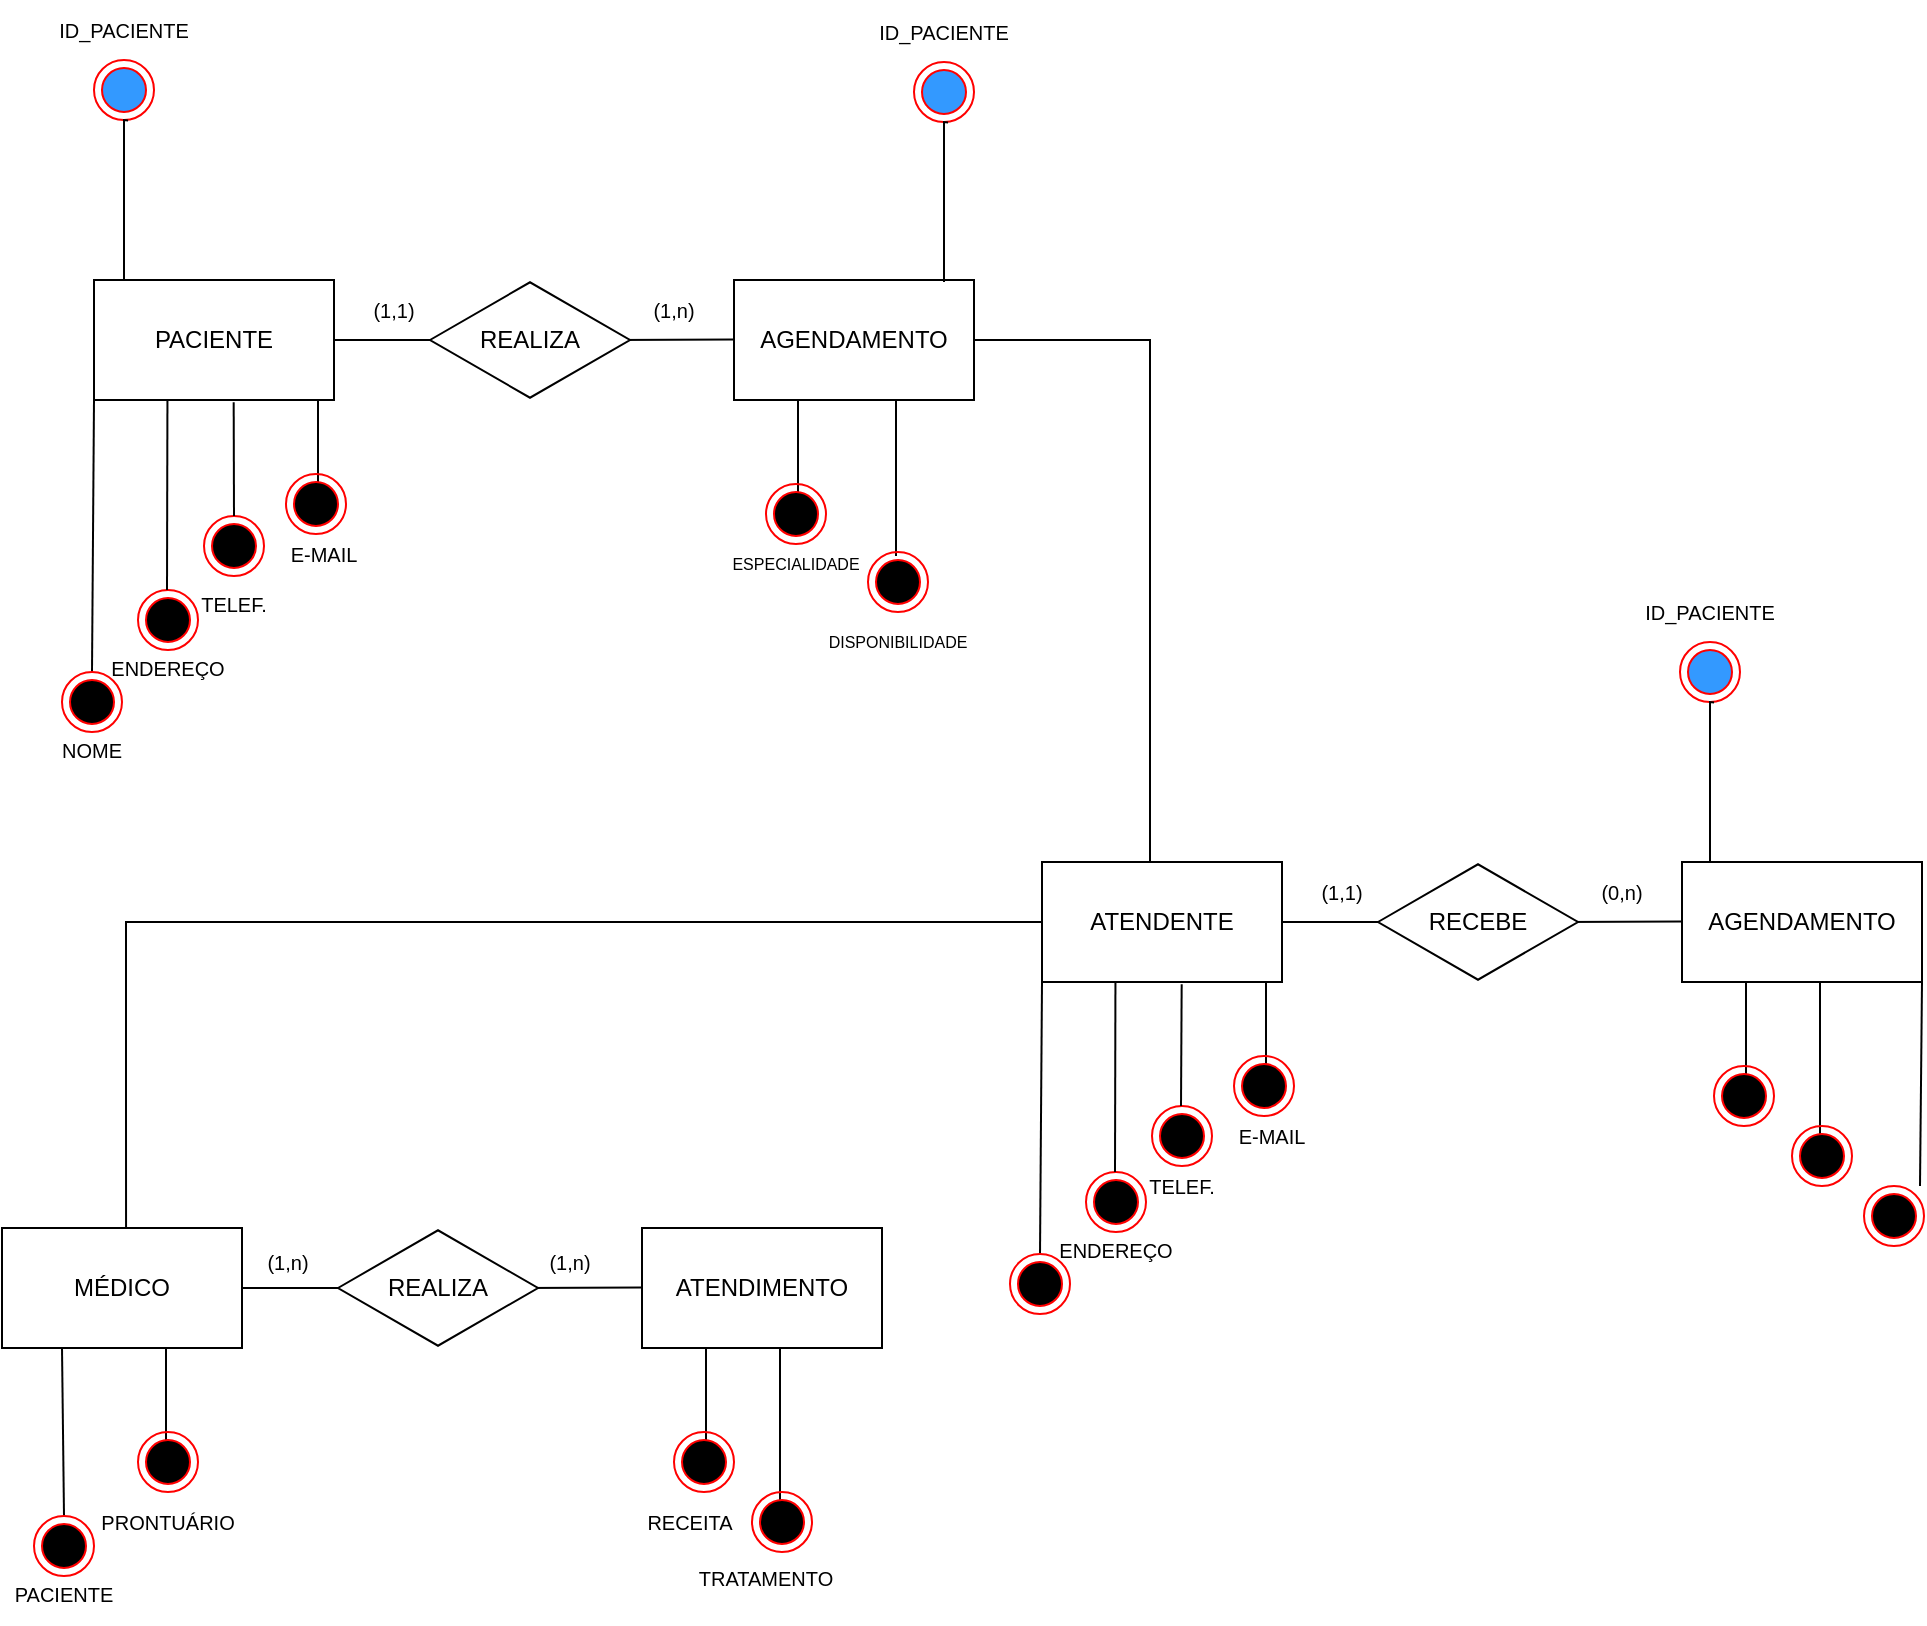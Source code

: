 <mxfile version="21.6.8" type="device">
  <diagram name="Página-1" id="DozZHBBMQy7a1vYMkqmq">
    <mxGraphModel dx="785" dy="469" grid="1" gridSize="8" guides="1" tooltips="1" connect="1" arrows="1" fold="1" page="1" pageScale="1" pageWidth="827" pageHeight="1169" math="0" shadow="0">
      <root>
        <mxCell id="0" />
        <mxCell id="1" parent="0" />
        <mxCell id="pHNMhlp0A_lj9864TTKH-37" value="PACIENTE" style="rounded=0;whiteSpace=wrap;html=1;" parent="1" vertex="1">
          <mxGeometry x="80" y="710" width="120" height="60" as="geometry" />
        </mxCell>
        <mxCell id="pHNMhlp0A_lj9864TTKH-189" value="" style="edgeStyle=orthogonalEdgeStyle;rounded=0;orthogonalLoop=1;jettySize=auto;html=1;entryX=0.449;entryY=-0.003;entryDx=0;entryDy=0;entryPerimeter=0;" parent="1" source="pHNMhlp0A_lj9864TTKH-38" target="pHNMhlp0A_lj9864TTKH-116" edge="1">
          <mxGeometry relative="1" as="geometry">
            <mxPoint x="624" y="952" as="targetPoint" />
            <Array as="points">
              <mxPoint x="608" y="740" />
              <mxPoint x="608" y="1003" />
              <mxPoint x="608" y="1003" />
            </Array>
          </mxGeometry>
        </mxCell>
        <mxCell id="pHNMhlp0A_lj9864TTKH-38" value="AGENDAMENTO" style="rounded=0;whiteSpace=wrap;html=1;" parent="1" vertex="1">
          <mxGeometry x="400" y="710" width="120" height="60" as="geometry" />
        </mxCell>
        <mxCell id="pHNMhlp0A_lj9864TTKH-44" value="" style="endArrow=none;html=1;rounded=0;entryX=0;entryY=0.5;entryDx=0;entryDy=0;" parent="1" edge="1">
          <mxGeometry width="50" height="50" relative="1" as="geometry">
            <mxPoint x="200" y="740" as="sourcePoint" />
            <mxPoint x="260.0" y="740" as="targetPoint" />
          </mxGeometry>
        </mxCell>
        <mxCell id="pHNMhlp0A_lj9864TTKH-45" value="" style="endArrow=none;html=1;rounded=0;entryX=0;entryY=0.5;entryDx=0;entryDy=0;" parent="1" edge="1">
          <mxGeometry width="50" height="50" relative="1" as="geometry">
            <mxPoint x="340" y="740" as="sourcePoint" />
            <mxPoint x="400" y="739.71" as="targetPoint" />
          </mxGeometry>
        </mxCell>
        <mxCell id="pHNMhlp0A_lj9864TTKH-46" value="(1,1)" style="text;strokeColor=none;align=center;fillColor=none;html=1;verticalAlign=middle;whiteSpace=wrap;rounded=0;fontSize=10;" parent="1" vertex="1">
          <mxGeometry x="200" y="710" width="60" height="30" as="geometry" />
        </mxCell>
        <mxCell id="pHNMhlp0A_lj9864TTKH-47" value="(1,n)" style="text;strokeColor=none;align=center;fillColor=none;html=1;verticalAlign=middle;whiteSpace=wrap;rounded=0;fontSize=10;" parent="1" vertex="1">
          <mxGeometry x="340" y="710" width="60" height="30" as="geometry" />
        </mxCell>
        <mxCell id="pHNMhlp0A_lj9864TTKH-50" value="" style="endArrow=none;html=1;rounded=0;exitX=0.5;exitY=0;exitDx=0;exitDy=0;entryX=0;entryY=1;entryDx=0;entryDy=0;" parent="1" source="pHNMhlp0A_lj9864TTKH-53" target="pHNMhlp0A_lj9864TTKH-37" edge="1">
          <mxGeometry width="50" height="50" relative="1" as="geometry">
            <mxPoint x="80" y="866" as="sourcePoint" />
            <mxPoint x="80" y="804" as="targetPoint" />
          </mxGeometry>
        </mxCell>
        <mxCell id="pHNMhlp0A_lj9864TTKH-51" value="REALIZA" style="html=1;whiteSpace=wrap;aspect=fixed;shape=isoRectangle;" parent="1" vertex="1">
          <mxGeometry x="248" y="710" width="100" height="60" as="geometry" />
        </mxCell>
        <mxCell id="pHNMhlp0A_lj9864TTKH-53" value="" style="ellipse;html=1;shape=endState;fillColor=#000000;strokeColor=#ff0000;" parent="1" vertex="1">
          <mxGeometry x="64" y="906" width="30" height="30" as="geometry" />
        </mxCell>
        <mxCell id="pHNMhlp0A_lj9864TTKH-55" value="" style="ellipse;html=1;shape=endState;fillColor=#000000;strokeColor=#ff0000;" parent="1" vertex="1">
          <mxGeometry x="102" y="865" width="30" height="30" as="geometry" />
        </mxCell>
        <mxCell id="pHNMhlp0A_lj9864TTKH-56" value="" style="endArrow=none;html=1;rounded=0;" parent="1" edge="1">
          <mxGeometry width="50" height="50" relative="1" as="geometry">
            <mxPoint x="192" y="816" as="sourcePoint" />
            <mxPoint x="192" y="770" as="targetPoint" />
          </mxGeometry>
        </mxCell>
        <mxCell id="pHNMhlp0A_lj9864TTKH-57" value="" style="ellipse;html=1;shape=endState;fillColor=#000000;strokeColor=#ff0000;fontColor=none;noLabel=1;" parent="1" vertex="1">
          <mxGeometry x="176" y="807" width="30" height="30" as="geometry" />
        </mxCell>
        <mxCell id="pHNMhlp0A_lj9864TTKH-60" value="NOME" style="text;strokeColor=none;align=center;fillColor=none;html=1;verticalAlign=middle;whiteSpace=wrap;rounded=0;fontSize=10;" parent="1" vertex="1">
          <mxGeometry x="49" y="930" width="60" height="30" as="geometry" />
        </mxCell>
        <mxCell id="pHNMhlp0A_lj9864TTKH-63" value="" style="endArrow=none;html=1;rounded=0;" parent="1" edge="1">
          <mxGeometry width="50" height="50" relative="1" as="geometry">
            <mxPoint x="481" y="848" as="sourcePoint" />
            <mxPoint x="481" y="770" as="targetPoint" />
          </mxGeometry>
        </mxCell>
        <mxCell id="pHNMhlp0A_lj9864TTKH-64" value="" style="ellipse;html=1;shape=endState;fillColor=#000000;strokeColor=#ff0000;" parent="1" vertex="1">
          <mxGeometry x="467" y="846" width="30" height="30" as="geometry" />
        </mxCell>
        <mxCell id="pHNMhlp0A_lj9864TTKH-65" value="" style="endArrow=none;html=1;rounded=0;" parent="1" edge="1">
          <mxGeometry width="50" height="50" relative="1" as="geometry">
            <mxPoint x="432" y="816" as="sourcePoint" />
            <mxPoint x="432" y="770" as="targetPoint" />
          </mxGeometry>
        </mxCell>
        <mxCell id="pHNMhlp0A_lj9864TTKH-66" value="" style="ellipse;html=1;shape=endState;fillColor=#000000;strokeColor=#ff0000;" parent="1" vertex="1">
          <mxGeometry x="416" y="812" width="30" height="30" as="geometry" />
        </mxCell>
        <mxCell id="pHNMhlp0A_lj9864TTKH-88" value="ATENDIMENTO" style="rounded=0;whiteSpace=wrap;html=1;" parent="1" vertex="1">
          <mxGeometry x="354" y="1184" width="120" height="60" as="geometry" />
        </mxCell>
        <mxCell id="pHNMhlp0A_lj9864TTKH-89" value="" style="endArrow=none;html=1;rounded=0;entryX=0;entryY=0.5;entryDx=0;entryDy=0;" parent="1" edge="1">
          <mxGeometry width="50" height="50" relative="1" as="geometry">
            <mxPoint x="154" y="1214" as="sourcePoint" />
            <mxPoint x="214.0" y="1214" as="targetPoint" />
          </mxGeometry>
        </mxCell>
        <mxCell id="pHNMhlp0A_lj9864TTKH-90" value="" style="endArrow=none;html=1;rounded=0;entryX=0;entryY=0.5;entryDx=0;entryDy=0;" parent="1" edge="1">
          <mxGeometry width="50" height="50" relative="1" as="geometry">
            <mxPoint x="294" y="1214" as="sourcePoint" />
            <mxPoint x="354" y="1213.71" as="targetPoint" />
          </mxGeometry>
        </mxCell>
        <mxCell id="pHNMhlp0A_lj9864TTKH-91" value="(1,n)" style="text;strokeColor=none;align=center;fillColor=none;html=1;verticalAlign=middle;whiteSpace=wrap;rounded=0;fontSize=10;" parent="1" vertex="1">
          <mxGeometry x="147" y="1186" width="60" height="30" as="geometry" />
        </mxCell>
        <mxCell id="pHNMhlp0A_lj9864TTKH-92" value="(1,n)" style="text;strokeColor=none;align=center;fillColor=none;html=1;verticalAlign=middle;whiteSpace=wrap;rounded=0;fontSize=10;" parent="1" vertex="1">
          <mxGeometry x="288" y="1186" width="60" height="30" as="geometry" />
        </mxCell>
        <mxCell id="pHNMhlp0A_lj9864TTKH-94" value="REALIZA" style="html=1;whiteSpace=wrap;aspect=fixed;shape=isoRectangle;" parent="1" vertex="1">
          <mxGeometry x="202" y="1184" width="100" height="60" as="geometry" />
        </mxCell>
        <mxCell id="pHNMhlp0A_lj9864TTKH-96" value="" style="endArrow=none;html=1;rounded=0;exitX=0.5;exitY=0;exitDx=0;exitDy=0;entryX=0.25;entryY=1;entryDx=0;entryDy=0;" parent="1" source="pHNMhlp0A_lj9864TTKH-97" target="pHNMhlp0A_lj9864TTKH-87" edge="1">
          <mxGeometry width="50" height="50" relative="1" as="geometry">
            <mxPoint x="86" y="1322" as="sourcePoint" />
            <mxPoint x="86" y="1244" as="targetPoint" />
          </mxGeometry>
        </mxCell>
        <mxCell id="pHNMhlp0A_lj9864TTKH-97" value="" style="ellipse;html=1;shape=endState;fillColor=#000000;strokeColor=#ff0000;" parent="1" vertex="1">
          <mxGeometry x="50" y="1328" width="30" height="30" as="geometry" />
        </mxCell>
        <mxCell id="pHNMhlp0A_lj9864TTKH-98" value="" style="endArrow=none;html=1;rounded=0;" parent="1" edge="1">
          <mxGeometry width="50" height="50" relative="1" as="geometry">
            <mxPoint x="116" y="1290" as="sourcePoint" />
            <mxPoint x="116" y="1244" as="targetPoint" />
          </mxGeometry>
        </mxCell>
        <mxCell id="pHNMhlp0A_lj9864TTKH-99" value="" style="ellipse;html=1;shape=endState;fillColor=#000000;strokeColor=#ff0000;" parent="1" vertex="1">
          <mxGeometry x="102" y="1286" width="30" height="30" as="geometry" />
        </mxCell>
        <mxCell id="pHNMhlp0A_lj9864TTKH-103" value="" style="endArrow=none;html=1;rounded=0;" parent="1" edge="1">
          <mxGeometry width="50" height="50" relative="1" as="geometry">
            <mxPoint x="423" y="1322" as="sourcePoint" />
            <mxPoint x="423" y="1244" as="targetPoint" />
          </mxGeometry>
        </mxCell>
        <mxCell id="pHNMhlp0A_lj9864TTKH-104" value="" style="ellipse;html=1;shape=endState;fillColor=#000000;strokeColor=#ff0000;" parent="1" vertex="1">
          <mxGeometry x="409" y="1316" width="30" height="30" as="geometry" />
        </mxCell>
        <mxCell id="pHNMhlp0A_lj9864TTKH-105" value="" style="endArrow=none;html=1;rounded=0;" parent="1" edge="1">
          <mxGeometry width="50" height="50" relative="1" as="geometry">
            <mxPoint x="386" y="1290" as="sourcePoint" />
            <mxPoint x="386" y="1244" as="targetPoint" />
          </mxGeometry>
        </mxCell>
        <mxCell id="pHNMhlp0A_lj9864TTKH-106" value="" style="ellipse;html=1;shape=endState;fillColor=#000000;strokeColor=#ff0000;" parent="1" vertex="1">
          <mxGeometry x="370" y="1286" width="30" height="30" as="geometry" />
        </mxCell>
        <mxCell id="pHNMhlp0A_lj9864TTKH-107" value="ENDEREÇO" style="text;strokeColor=none;align=center;fillColor=none;html=1;verticalAlign=middle;whiteSpace=wrap;rounded=0;fontSize=10;" parent="1" vertex="1">
          <mxGeometry x="87" y="889" width="60" height="30" as="geometry" />
        </mxCell>
        <mxCell id="pHNMhlp0A_lj9864TTKH-110" value="" style="ellipse;html=1;shape=endState;fillColor=#000000;strokeColor=#ff0000;" parent="1" vertex="1">
          <mxGeometry x="135" y="828" width="30" height="30" as="geometry" />
        </mxCell>
        <mxCell id="pHNMhlp0A_lj9864TTKH-111" value="TELEF." style="text;strokeColor=none;align=center;fillColor=none;html=1;verticalAlign=middle;whiteSpace=wrap;rounded=0;fontSize=10;" parent="1" vertex="1">
          <mxGeometry x="120" y="857" width="60" height="30" as="geometry" />
        </mxCell>
        <mxCell id="pHNMhlp0A_lj9864TTKH-113" value="" style="endArrow=none;html=1;rounded=0;exitX=0.5;exitY=0;exitDx=0;exitDy=0;entryX=0.306;entryY=1.004;entryDx=0;entryDy=0;entryPerimeter=0;" parent="1" target="pHNMhlp0A_lj9864TTKH-37" edge="1">
          <mxGeometry width="50" height="50" relative="1" as="geometry">
            <mxPoint x="116.5" y="865" as="sourcePoint" />
            <mxPoint x="117.5" y="729" as="targetPoint" />
          </mxGeometry>
        </mxCell>
        <mxCell id="pHNMhlp0A_lj9864TTKH-114" value="" style="endArrow=none;html=1;rounded=0;exitX=0.5;exitY=0;exitDx=0;exitDy=0;entryX=0.582;entryY=1.018;entryDx=0;entryDy=0;entryPerimeter=0;" parent="1" source="pHNMhlp0A_lj9864TTKH-110" target="pHNMhlp0A_lj9864TTKH-37" edge="1">
          <mxGeometry width="50" height="50" relative="1" as="geometry">
            <mxPoint x="149.5" y="832" as="sourcePoint" />
            <mxPoint x="151" y="768" as="targetPoint" />
          </mxGeometry>
        </mxCell>
        <mxCell id="pHNMhlp0A_lj9864TTKH-115" value="E-MAIL" style="text;strokeColor=none;align=center;fillColor=none;html=1;verticalAlign=middle;whiteSpace=wrap;rounded=0;fontSize=10;" parent="1" vertex="1">
          <mxGeometry x="165" y="832" width="60" height="30" as="geometry" />
        </mxCell>
        <mxCell id="pHNMhlp0A_lj9864TTKH-185" style="edgeStyle=orthogonalEdgeStyle;rounded=0;orthogonalLoop=1;jettySize=auto;html=1;entryX=0.517;entryY=0.267;entryDx=0;entryDy=0;entryPerimeter=0;" parent="1" source="pHNMhlp0A_lj9864TTKH-116" target="pHNMhlp0A_lj9864TTKH-87" edge="1">
          <mxGeometry relative="1" as="geometry" />
        </mxCell>
        <mxCell id="pHNMhlp0A_lj9864TTKH-116" value="ATENDENTE" style="rounded=0;whiteSpace=wrap;html=1;" parent="1" vertex="1">
          <mxGeometry x="554" y="1001" width="120" height="60" as="geometry" />
        </mxCell>
        <mxCell id="pHNMhlp0A_lj9864TTKH-117" value="AGENDAMENTO" style="rounded=0;whiteSpace=wrap;html=1;" parent="1" vertex="1">
          <mxGeometry x="874" y="1001" width="120" height="60" as="geometry" />
        </mxCell>
        <mxCell id="pHNMhlp0A_lj9864TTKH-118" value="" style="endArrow=none;html=1;rounded=0;entryX=0;entryY=0.5;entryDx=0;entryDy=0;" parent="1" edge="1">
          <mxGeometry width="50" height="50" relative="1" as="geometry">
            <mxPoint x="674" y="1031" as="sourcePoint" />
            <mxPoint x="734.0" y="1031" as="targetPoint" />
          </mxGeometry>
        </mxCell>
        <mxCell id="pHNMhlp0A_lj9864TTKH-119" value="" style="endArrow=none;html=1;rounded=0;entryX=0;entryY=0.5;entryDx=0;entryDy=0;" parent="1" edge="1">
          <mxGeometry width="50" height="50" relative="1" as="geometry">
            <mxPoint x="814" y="1031" as="sourcePoint" />
            <mxPoint x="874" y="1030.71" as="targetPoint" />
          </mxGeometry>
        </mxCell>
        <mxCell id="pHNMhlp0A_lj9864TTKH-120" value="(1,1)" style="text;strokeColor=none;align=center;fillColor=none;html=1;verticalAlign=middle;whiteSpace=wrap;rounded=0;fontSize=10;" parent="1" vertex="1">
          <mxGeometry x="674" y="1001" width="60" height="30" as="geometry" />
        </mxCell>
        <mxCell id="pHNMhlp0A_lj9864TTKH-121" value="(0,n)" style="text;strokeColor=none;align=center;fillColor=none;html=1;verticalAlign=middle;whiteSpace=wrap;rounded=0;fontSize=10;" parent="1" vertex="1">
          <mxGeometry x="814" y="1001" width="60" height="30" as="geometry" />
        </mxCell>
        <mxCell id="pHNMhlp0A_lj9864TTKH-122" value="" style="endArrow=none;html=1;rounded=0;exitX=0.5;exitY=0;exitDx=0;exitDy=0;entryX=0;entryY=1;entryDx=0;entryDy=0;" parent="1" source="pHNMhlp0A_lj9864TTKH-124" target="pHNMhlp0A_lj9864TTKH-116" edge="1">
          <mxGeometry width="50" height="50" relative="1" as="geometry">
            <mxPoint x="554" y="1157" as="sourcePoint" />
            <mxPoint x="554" y="1095" as="targetPoint" />
          </mxGeometry>
        </mxCell>
        <mxCell id="pHNMhlp0A_lj9864TTKH-123" value="RECEBE" style="html=1;whiteSpace=wrap;aspect=fixed;shape=isoRectangle;" parent="1" vertex="1">
          <mxGeometry x="722" y="1001" width="100" height="60" as="geometry" />
        </mxCell>
        <mxCell id="pHNMhlp0A_lj9864TTKH-124" value="" style="ellipse;html=1;shape=endState;fillColor=#000000;strokeColor=#ff0000;" parent="1" vertex="1">
          <mxGeometry x="538" y="1197" width="30" height="30" as="geometry" />
        </mxCell>
        <mxCell id="pHNMhlp0A_lj9864TTKH-125" value="" style="ellipse;html=1;shape=endState;fillColor=#000000;strokeColor=#ff0000;" parent="1" vertex="1">
          <mxGeometry x="576" y="1156" width="30" height="30" as="geometry" />
        </mxCell>
        <mxCell id="pHNMhlp0A_lj9864TTKH-126" value="" style="endArrow=none;html=1;rounded=0;" parent="1" edge="1">
          <mxGeometry width="50" height="50" relative="1" as="geometry">
            <mxPoint x="666" y="1107" as="sourcePoint" />
            <mxPoint x="666" y="1061" as="targetPoint" />
          </mxGeometry>
        </mxCell>
        <mxCell id="pHNMhlp0A_lj9864TTKH-127" value="" style="ellipse;html=1;shape=endState;fillColor=#000000;strokeColor=#ff0000;" parent="1" vertex="1">
          <mxGeometry x="650" y="1098" width="30" height="30" as="geometry" />
        </mxCell>
        <mxCell id="pHNMhlp0A_lj9864TTKH-128" value="PACIENTE" style="text;strokeColor=none;align=center;fillColor=none;html=1;verticalAlign=middle;whiteSpace=wrap;rounded=0;fontSize=10;" parent="1" vertex="1">
          <mxGeometry x="35" y="1352" width="60" height="30" as="geometry" />
        </mxCell>
        <mxCell id="pHNMhlp0A_lj9864TTKH-129" value="" style="endArrow=none;html=1;rounded=0;exitX=0.5;exitY=0;exitDx=0;exitDy=0;" parent="1" edge="1">
          <mxGeometry width="50" height="50" relative="1" as="geometry">
            <mxPoint x="993" y="1163" as="sourcePoint" />
            <mxPoint x="994" y="1061" as="targetPoint" />
          </mxGeometry>
        </mxCell>
        <mxCell id="pHNMhlp0A_lj9864TTKH-130" value="" style="ellipse;html=1;shape=endState;fillColor=#000000;strokeColor=#ff0000;" parent="1" vertex="1">
          <mxGeometry x="965" y="1163" width="30" height="30" as="geometry" />
        </mxCell>
        <mxCell id="pHNMhlp0A_lj9864TTKH-131" value="" style="endArrow=none;html=1;rounded=0;" parent="1" edge="1">
          <mxGeometry width="50" height="50" relative="1" as="geometry">
            <mxPoint x="943" y="1139" as="sourcePoint" />
            <mxPoint x="943" y="1061" as="targetPoint" />
          </mxGeometry>
        </mxCell>
        <mxCell id="pHNMhlp0A_lj9864TTKH-132" value="" style="ellipse;html=1;shape=endState;fillColor=#000000;strokeColor=#ff0000;" parent="1" vertex="1">
          <mxGeometry x="929" y="1133" width="30" height="30" as="geometry" />
        </mxCell>
        <mxCell id="pHNMhlp0A_lj9864TTKH-133" value="" style="endArrow=none;html=1;rounded=0;" parent="1" edge="1">
          <mxGeometry width="50" height="50" relative="1" as="geometry">
            <mxPoint x="906" y="1107" as="sourcePoint" />
            <mxPoint x="906" y="1061" as="targetPoint" />
          </mxGeometry>
        </mxCell>
        <mxCell id="pHNMhlp0A_lj9864TTKH-134" value="" style="ellipse;html=1;shape=endState;fillColor=#000000;strokeColor=#ff0000;" parent="1" vertex="1">
          <mxGeometry x="890" y="1103" width="30" height="30" as="geometry" />
        </mxCell>
        <mxCell id="pHNMhlp0A_lj9864TTKH-135" value="ENDEREÇO" style="text;strokeColor=none;align=center;fillColor=none;html=1;verticalAlign=middle;whiteSpace=wrap;rounded=0;fontSize=10;" parent="1" vertex="1">
          <mxGeometry x="561" y="1180" width="60" height="30" as="geometry" />
        </mxCell>
        <mxCell id="pHNMhlp0A_lj9864TTKH-136" value="" style="ellipse;html=1;shape=endState;fillColor=#000000;strokeColor=#ff0000;" parent="1" vertex="1">
          <mxGeometry x="609" y="1123" width="30" height="30" as="geometry" />
        </mxCell>
        <mxCell id="pHNMhlp0A_lj9864TTKH-137" value="TELEF." style="text;strokeColor=none;align=center;fillColor=none;html=1;verticalAlign=middle;whiteSpace=wrap;rounded=0;fontSize=10;" parent="1" vertex="1">
          <mxGeometry x="594" y="1148" width="60" height="30" as="geometry" />
        </mxCell>
        <mxCell id="pHNMhlp0A_lj9864TTKH-138" value="" style="endArrow=none;html=1;rounded=0;exitX=0.5;exitY=0;exitDx=0;exitDy=0;entryX=0.306;entryY=1.004;entryDx=0;entryDy=0;entryPerimeter=0;" parent="1" target="pHNMhlp0A_lj9864TTKH-116" edge="1">
          <mxGeometry width="50" height="50" relative="1" as="geometry">
            <mxPoint x="590.5" y="1156" as="sourcePoint" />
            <mxPoint x="591.5" y="1020" as="targetPoint" />
          </mxGeometry>
        </mxCell>
        <mxCell id="pHNMhlp0A_lj9864TTKH-139" value="" style="endArrow=none;html=1;rounded=0;exitX=0.5;exitY=0;exitDx=0;exitDy=0;entryX=0.582;entryY=1.018;entryDx=0;entryDy=0;entryPerimeter=0;" parent="1" target="pHNMhlp0A_lj9864TTKH-116" edge="1">
          <mxGeometry width="50" height="50" relative="1" as="geometry">
            <mxPoint x="623.5" y="1123" as="sourcePoint" />
            <mxPoint x="625" y="1059" as="targetPoint" />
          </mxGeometry>
        </mxCell>
        <mxCell id="pHNMhlp0A_lj9864TTKH-140" value="E-MAIL" style="text;strokeColor=none;align=center;fillColor=none;html=1;verticalAlign=middle;whiteSpace=wrap;rounded=0;fontSize=10;" parent="1" vertex="1">
          <mxGeometry x="639" y="1123" width="60" height="30" as="geometry" />
        </mxCell>
        <mxCell id="pHNMhlp0A_lj9864TTKH-141" value="" style="ellipse;html=1;shape=endState;fillColor=#3399FF;strokeColor=#ff0000;fontColor=#0000CC;" parent="1" vertex="1">
          <mxGeometry x="80" y="600" width="30" height="30" as="geometry" />
        </mxCell>
        <mxCell id="pHNMhlp0A_lj9864TTKH-142" value="" style="endArrow=none;html=1;rounded=0;exitX=0.568;exitY=1.007;exitDx=0;exitDy=0;entryX=0;entryY=1;entryDx=0;entryDy=0;exitPerimeter=0;" parent="1" source="pHNMhlp0A_lj9864TTKH-141" edge="1">
          <mxGeometry width="50" height="50" relative="1" as="geometry">
            <mxPoint x="95" y="806" as="sourcePoint" />
            <mxPoint x="95" y="710" as="targetPoint" />
            <Array as="points">
              <mxPoint x="95" y="630" />
            </Array>
          </mxGeometry>
        </mxCell>
        <mxCell id="pHNMhlp0A_lj9864TTKH-143" value="ID_PACIENTE" style="text;strokeColor=none;align=center;fillColor=none;html=1;verticalAlign=middle;whiteSpace=wrap;rounded=0;fontSize=10;" parent="1" vertex="1">
          <mxGeometry x="65" y="570" width="60" height="30" as="geometry" />
        </mxCell>
        <mxCell id="pHNMhlp0A_lj9864TTKH-144" value="ESPECIALIDADE" style="text;strokeColor=none;align=center;fillColor=none;html=1;verticalAlign=middle;whiteSpace=wrap;rounded=0;fontSize=8;" parent="1" vertex="1">
          <mxGeometry x="401" y="837" width="60" height="30" as="geometry" />
        </mxCell>
        <mxCell id="pHNMhlp0A_lj9864TTKH-146" value="DISPONIBILIDADE" style="text;strokeColor=none;align=center;fillColor=none;html=1;verticalAlign=middle;whiteSpace=wrap;rounded=0;fontSize=8;" parent="1" vertex="1">
          <mxGeometry x="452" y="876" width="60" height="30" as="geometry" />
        </mxCell>
        <mxCell id="pHNMhlp0A_lj9864TTKH-148" value="" style="ellipse;html=1;shape=endState;fillColor=#3399FF;strokeColor=#ff0000;fontColor=#0000CC;" parent="1" vertex="1">
          <mxGeometry x="490" y="601" width="30" height="30" as="geometry" />
        </mxCell>
        <mxCell id="pHNMhlp0A_lj9864TTKH-149" value="" style="endArrow=none;html=1;rounded=0;exitX=0.568;exitY=1.007;exitDx=0;exitDy=0;entryX=0;entryY=1;entryDx=0;entryDy=0;exitPerimeter=0;" parent="1" source="pHNMhlp0A_lj9864TTKH-148" edge="1">
          <mxGeometry width="50" height="50" relative="1" as="geometry">
            <mxPoint x="505" y="807" as="sourcePoint" />
            <mxPoint x="505" y="711" as="targetPoint" />
            <Array as="points">
              <mxPoint x="505" y="631" />
            </Array>
          </mxGeometry>
        </mxCell>
        <mxCell id="pHNMhlp0A_lj9864TTKH-150" value="ID_PACIENTE" style="text;strokeColor=none;align=center;fillColor=none;html=1;verticalAlign=middle;whiteSpace=wrap;rounded=0;fontSize=10;" parent="1" vertex="1">
          <mxGeometry x="475" y="571" width="60" height="30" as="geometry" />
        </mxCell>
        <mxCell id="pHNMhlp0A_lj9864TTKH-181" value="" style="ellipse;html=1;shape=endState;fillColor=#3399FF;strokeColor=#ff0000;fontColor=#0000CC;" parent="1" vertex="1">
          <mxGeometry x="873" y="891" width="30" height="30" as="geometry" />
        </mxCell>
        <mxCell id="pHNMhlp0A_lj9864TTKH-182" value="ID_PACIENTE" style="text;strokeColor=none;align=center;fillColor=none;html=1;verticalAlign=middle;whiteSpace=wrap;rounded=0;fontSize=10;" parent="1" vertex="1">
          <mxGeometry x="858" y="861" width="60" height="30" as="geometry" />
        </mxCell>
        <mxCell id="pHNMhlp0A_lj9864TTKH-183" value="" style="endArrow=none;html=1;rounded=0;exitX=0.568;exitY=1.007;exitDx=0;exitDy=0;entryX=0;entryY=1;entryDx=0;entryDy=0;exitPerimeter=0;" parent="1" source="pHNMhlp0A_lj9864TTKH-181" edge="1">
          <mxGeometry width="50" height="50" relative="1" as="geometry">
            <mxPoint x="888" y="1097" as="sourcePoint" />
            <mxPoint x="888" y="1001" as="targetPoint" />
            <Array as="points">
              <mxPoint x="888" y="921" />
            </Array>
          </mxGeometry>
        </mxCell>
        <mxCell id="pHNMhlp0A_lj9864TTKH-87" value="MÉDICO" style="rounded=0;whiteSpace=wrap;html=1;" parent="1" vertex="1">
          <mxGeometry x="34" y="1184" width="120" height="60" as="geometry" />
        </mxCell>
        <mxCell id="pHNMhlp0A_lj9864TTKH-190" value="PRONTUÁRIO" style="text;strokeColor=none;align=center;fillColor=none;html=1;verticalAlign=middle;whiteSpace=wrap;rounded=0;fontSize=10;" parent="1" vertex="1">
          <mxGeometry x="87" y="1316" width="60" height="30" as="geometry" />
        </mxCell>
        <mxCell id="pHNMhlp0A_lj9864TTKH-191" value="RECEITA" style="text;strokeColor=none;align=center;fillColor=none;html=1;verticalAlign=middle;whiteSpace=wrap;rounded=0;fontSize=10;" parent="1" vertex="1">
          <mxGeometry x="348" y="1316" width="60" height="30" as="geometry" />
        </mxCell>
        <mxCell id="pHNMhlp0A_lj9864TTKH-192" value="TRATAMENTO" style="text;strokeColor=none;align=center;fillColor=none;html=1;verticalAlign=middle;whiteSpace=wrap;rounded=0;fontSize=10;" parent="1" vertex="1">
          <mxGeometry x="386" y="1344" width="60" height="30" as="geometry" />
        </mxCell>
      </root>
    </mxGraphModel>
  </diagram>
</mxfile>
